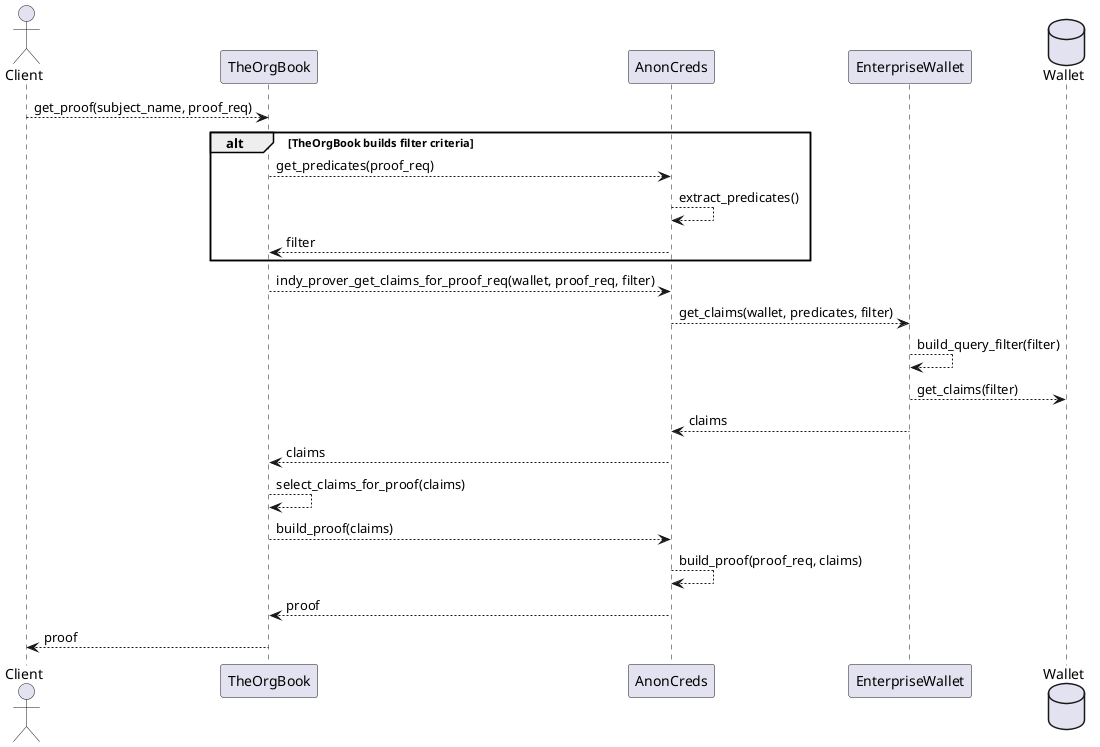 @startuml
actor Client
participant Client order 10
participant TheOrgBook order 20
participant AnonCreds order 30
participant EnterpriseWallet order 50
database Wallet order 60
Client --> TheOrgBook: get_proof(subject_name, proof_req)
alt TheOrgBook builds filter criteria
TheOrgBook --> AnonCreds: get_predicates(proof_req)
AnonCreds --> AnonCreds: extract_predicates()
AnonCreds --> TheOrgBook:  filter
end
TheOrgBook --> AnonCreds: indy_prover_get_claims_for_proof_req(wallet, proof_req, filter)
AnonCreds --> EnterpriseWallet: get_claims(wallet, predicates, filter)
EnterpriseWallet --> EnterpriseWallet: build_query_filter(filter)
EnterpriseWallet --> Wallet: get_claims(filter)
EnterpriseWallet --> AnonCreds: claims
AnonCreds --> TheOrgBook: claims
TheOrgBook --> TheOrgBook: select_claims_for_proof(claims)
TheOrgBook --> AnonCreds: build_proof(claims)
AnonCreds --> AnonCreds: build_proof(proof_req, claims)
AnonCreds --> TheOrgBook: proof
TheOrgBook --> Client: proof
@enduml

